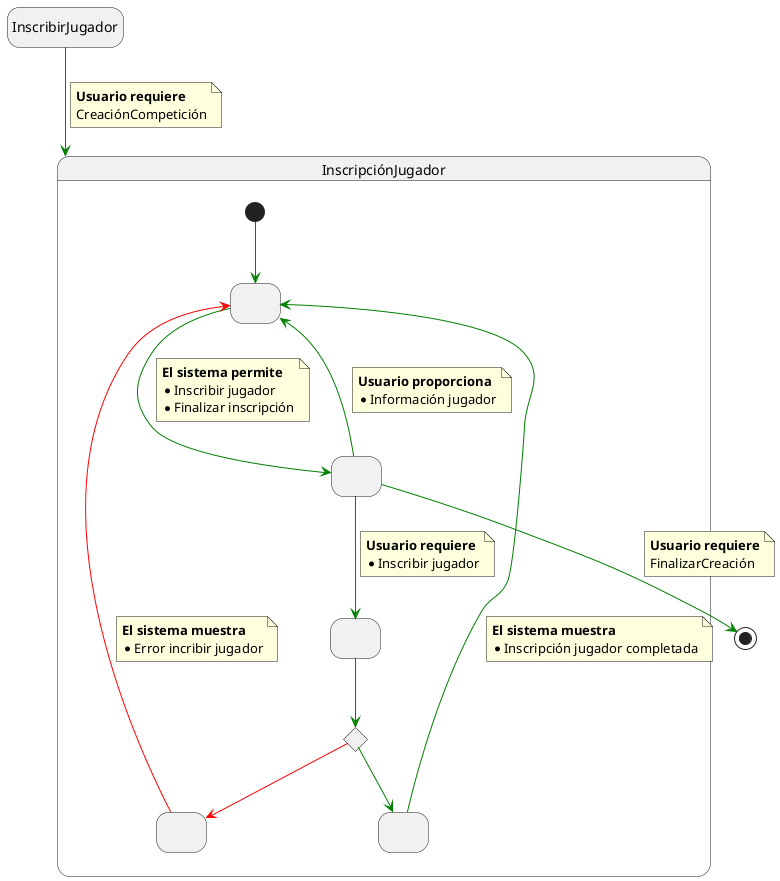 @startuml 

hide empty description

State InscribirJugador

State InscripciónJugador{ 

  State state1 as " "
  State state2 as " "
  State state3 as " "
  State state4 as " "
  State state5 as " "


  state c <<choice>>

  [*] -[#green]-> state1

  state1-[#green]-> state2

  note on link 
    <b>El sistema permite
    * Inscribir jugador
    * Finalizar inscripción
  end note

  state2 -[#green]-> state1
 
  note on link 
    <b>Usuario proporciona
    * Información jugador
  end note

  state2 -[#green]-> state3
  
  note on link 
    <b>Usuario requiere
    * Inscribir jugador
  end note

  state3 -[#green]-> c

  c -[#green]-> state4

  state4 -[#green]-> state1
  
  note on link 
    <b>El sistema muestra
    * Inscripción jugador completada
  end note

  c-[#red]-> state5

  state5 -l[#red]-> state1

  note on link 
    <b>El sistema muestra
    * Error incribir jugador
  end note


} 

InscribirJugador-[#green]-> InscripciónJugador

note on link
 <b>Usuario requiere
 CreaciónCompetición
end note

state2 -[#green]-> [*] 

note on link
 <b>Usuario requiere
 FinalizarCreación
end note

@enduml

